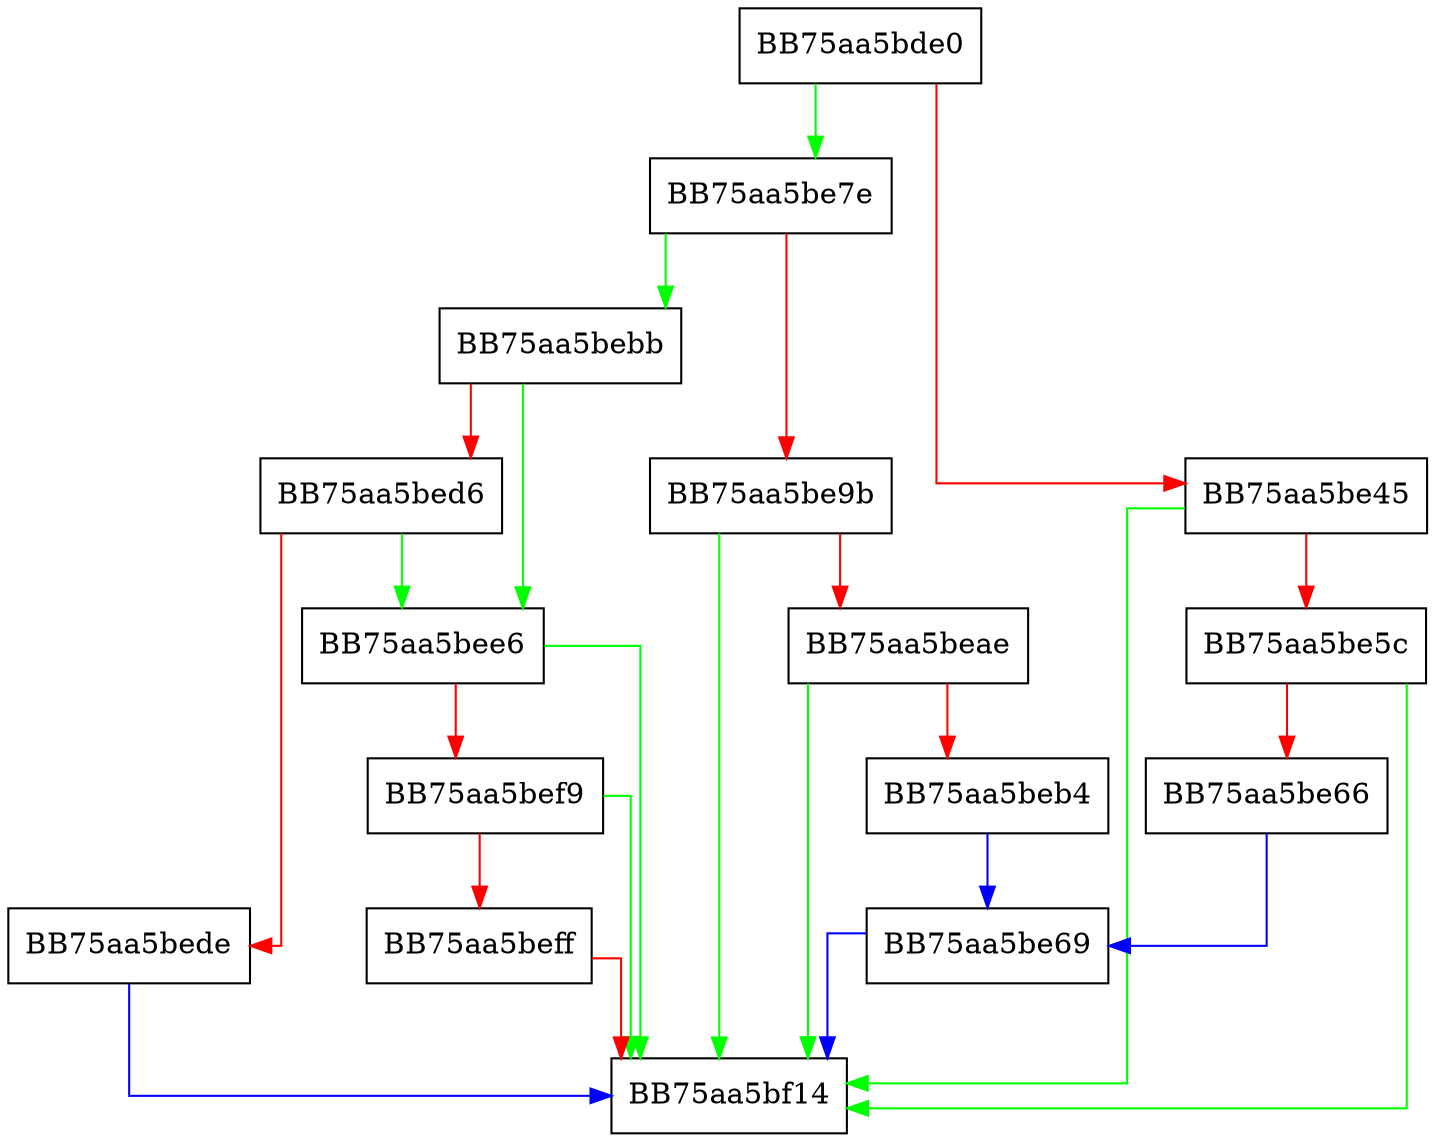 digraph RetrieveOEP {
  node [shape="box"];
  graph [splines=ortho];
  BB75aa5bde0 -> BB75aa5be7e [color="green"];
  BB75aa5bde0 -> BB75aa5be45 [color="red"];
  BB75aa5be45 -> BB75aa5bf14 [color="green"];
  BB75aa5be45 -> BB75aa5be5c [color="red"];
  BB75aa5be5c -> BB75aa5bf14 [color="green"];
  BB75aa5be5c -> BB75aa5be66 [color="red"];
  BB75aa5be66 -> BB75aa5be69 [color="blue"];
  BB75aa5be69 -> BB75aa5bf14 [color="blue"];
  BB75aa5be7e -> BB75aa5bebb [color="green"];
  BB75aa5be7e -> BB75aa5be9b [color="red"];
  BB75aa5be9b -> BB75aa5bf14 [color="green"];
  BB75aa5be9b -> BB75aa5beae [color="red"];
  BB75aa5beae -> BB75aa5bf14 [color="green"];
  BB75aa5beae -> BB75aa5beb4 [color="red"];
  BB75aa5beb4 -> BB75aa5be69 [color="blue"];
  BB75aa5bebb -> BB75aa5bee6 [color="green"];
  BB75aa5bebb -> BB75aa5bed6 [color="red"];
  BB75aa5bed6 -> BB75aa5bee6 [color="green"];
  BB75aa5bed6 -> BB75aa5bede [color="red"];
  BB75aa5bede -> BB75aa5bf14 [color="blue"];
  BB75aa5bee6 -> BB75aa5bf14 [color="green"];
  BB75aa5bee6 -> BB75aa5bef9 [color="red"];
  BB75aa5bef9 -> BB75aa5bf14 [color="green"];
  BB75aa5bef9 -> BB75aa5beff [color="red"];
  BB75aa5beff -> BB75aa5bf14 [color="red"];
}
